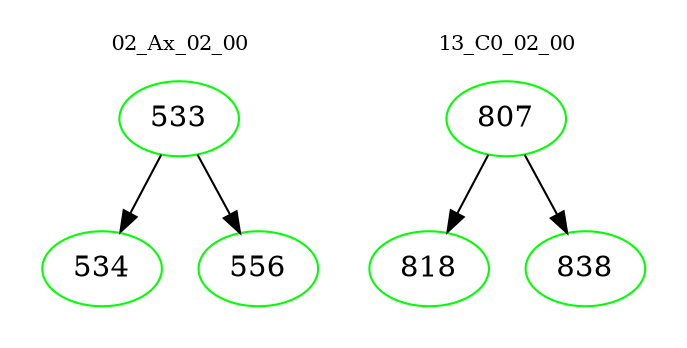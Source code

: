 digraph{
subgraph cluster_0 {
color = white
label = "02_Ax_02_00";
fontsize=10;
T0_533 [label="533", color="green"]
T0_533 -> T0_534 [color="black"]
T0_534 [label="534", color="green"]
T0_533 -> T0_556 [color="black"]
T0_556 [label="556", color="green"]
}
subgraph cluster_1 {
color = white
label = "13_C0_02_00";
fontsize=10;
T1_807 [label="807", color="green"]
T1_807 -> T1_818 [color="black"]
T1_818 [label="818", color="green"]
T1_807 -> T1_838 [color="black"]
T1_838 [label="838", color="green"]
}
}
